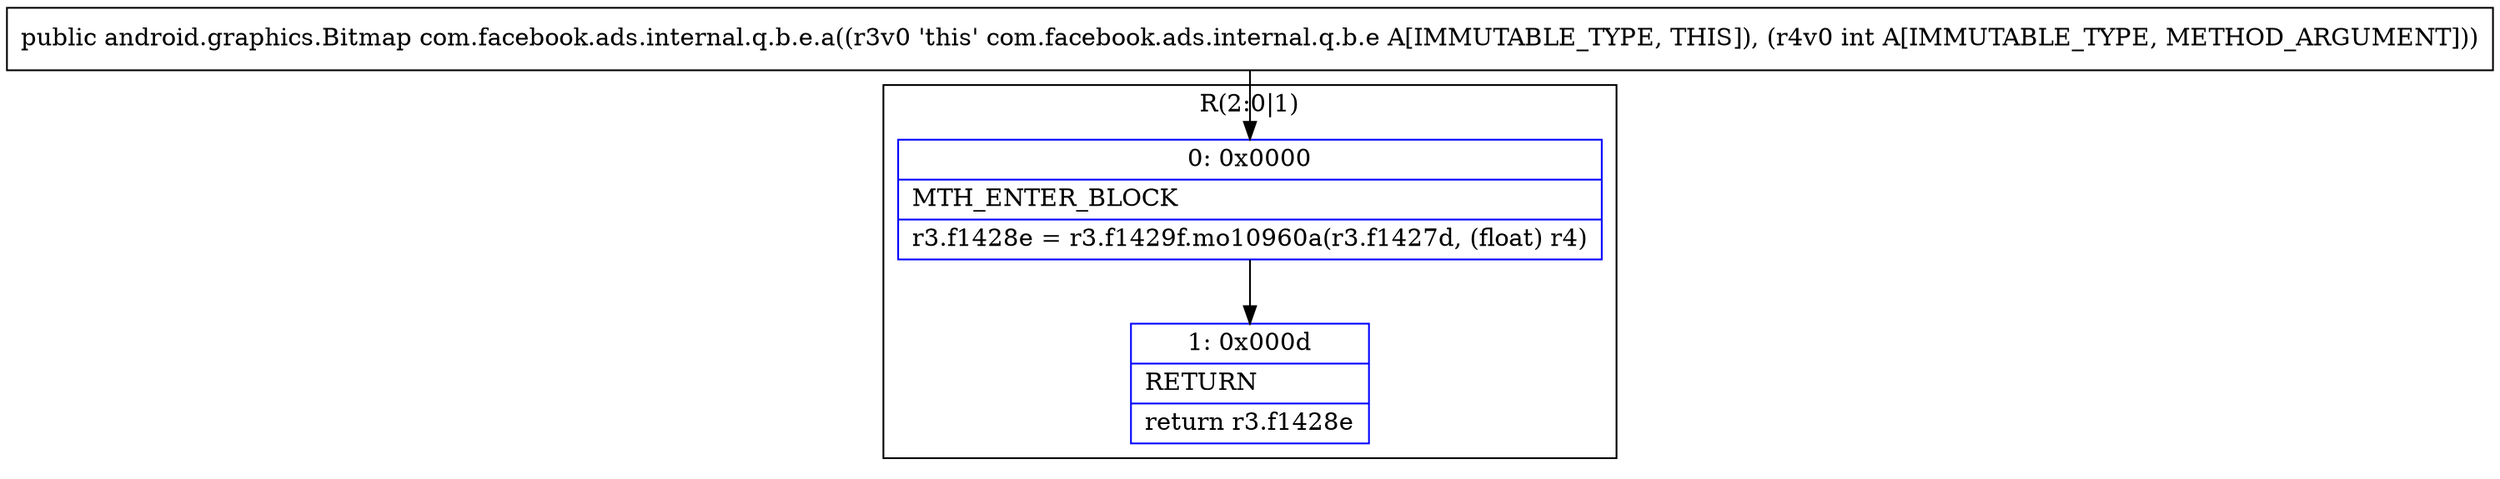 digraph "CFG forcom.facebook.ads.internal.q.b.e.a(I)Landroid\/graphics\/Bitmap;" {
subgraph cluster_Region_419361994 {
label = "R(2:0|1)";
node [shape=record,color=blue];
Node_0 [shape=record,label="{0\:\ 0x0000|MTH_ENTER_BLOCK\l|r3.f1428e = r3.f1429f.mo10960a(r3.f1427d, (float) r4)\l}"];
Node_1 [shape=record,label="{1\:\ 0x000d|RETURN\l|return r3.f1428e\l}"];
}
MethodNode[shape=record,label="{public android.graphics.Bitmap com.facebook.ads.internal.q.b.e.a((r3v0 'this' com.facebook.ads.internal.q.b.e A[IMMUTABLE_TYPE, THIS]), (r4v0 int A[IMMUTABLE_TYPE, METHOD_ARGUMENT])) }"];
MethodNode -> Node_0;
Node_0 -> Node_1;
}


